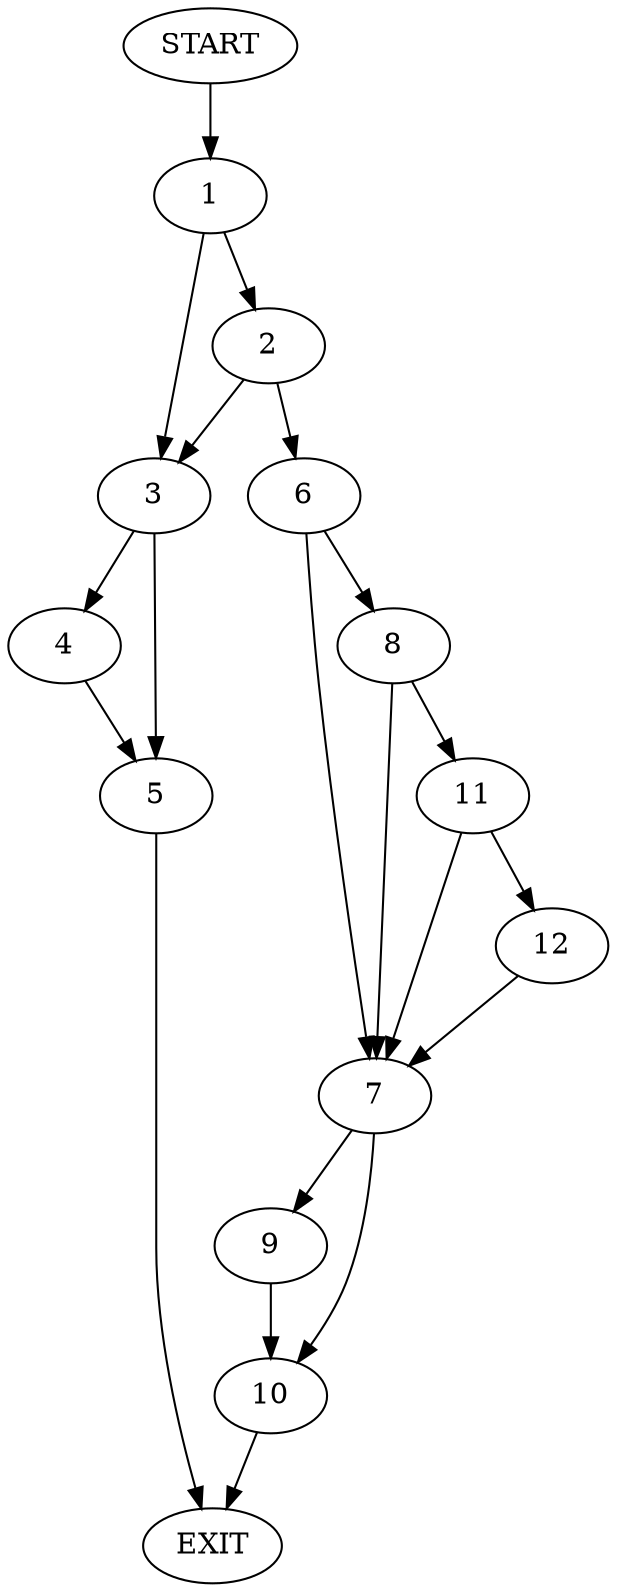 digraph {
0 [label="START"]
13 [label="EXIT"]
0 -> 1
1 -> 2
1 -> 3
3 -> 4
3 -> 5
2 -> 6
2 -> 3
6 -> 7
6 -> 8
4 -> 5
5 -> 13
7 -> 9
7 -> 10
8 -> 7
8 -> 11
11 -> 7
11 -> 12
12 -> 7
10 -> 13
9 -> 10
}

